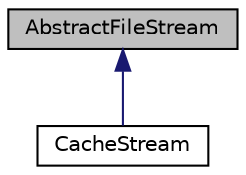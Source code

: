 digraph "AbstractFileStream"
{
  edge [fontname="Helvetica",fontsize="10",labelfontname="Helvetica",labelfontsize="10"];
  node [fontname="Helvetica",fontsize="10",shape=record];
  Node0 [label="AbstractFileStream",height=0.2,width=0.4,color="black", fillcolor="grey75", style="filled", fontcolor="black"];
  Node0 -> Node1 [dir="back",color="midnightblue",fontsize="10",style="solid",fontname="Helvetica"];
  Node1 [label="CacheStream",height=0.2,width=0.4,color="black", fillcolor="white", style="filled",URL="$classCacheStream.html",tooltip="Caches (a large amount of) frames and pushes them forward at a rate corresponding to play speed..."];
}
